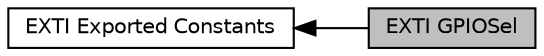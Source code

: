 digraph "EXTI GPIOSel"
{
  edge [fontname="Helvetica",fontsize="10",labelfontname="Helvetica",labelfontsize="10"];
  node [fontname="Helvetica",fontsize="10",shape=box];
  rankdir=LR;
  Node2 [label="EXTI Exported Constants",height=0.2,width=0.4,color="black", fillcolor="white", style="filled",URL="$group___e_x_t_i___exported___constants.html",tooltip=" "];
  Node1 [label="EXTI GPIOSel",height=0.2,width=0.4,color="black", fillcolor="grey75", style="filled", fontcolor="black",tooltip=" "];
  Node2->Node1 [shape=plaintext, dir="back", style="solid"];
}
